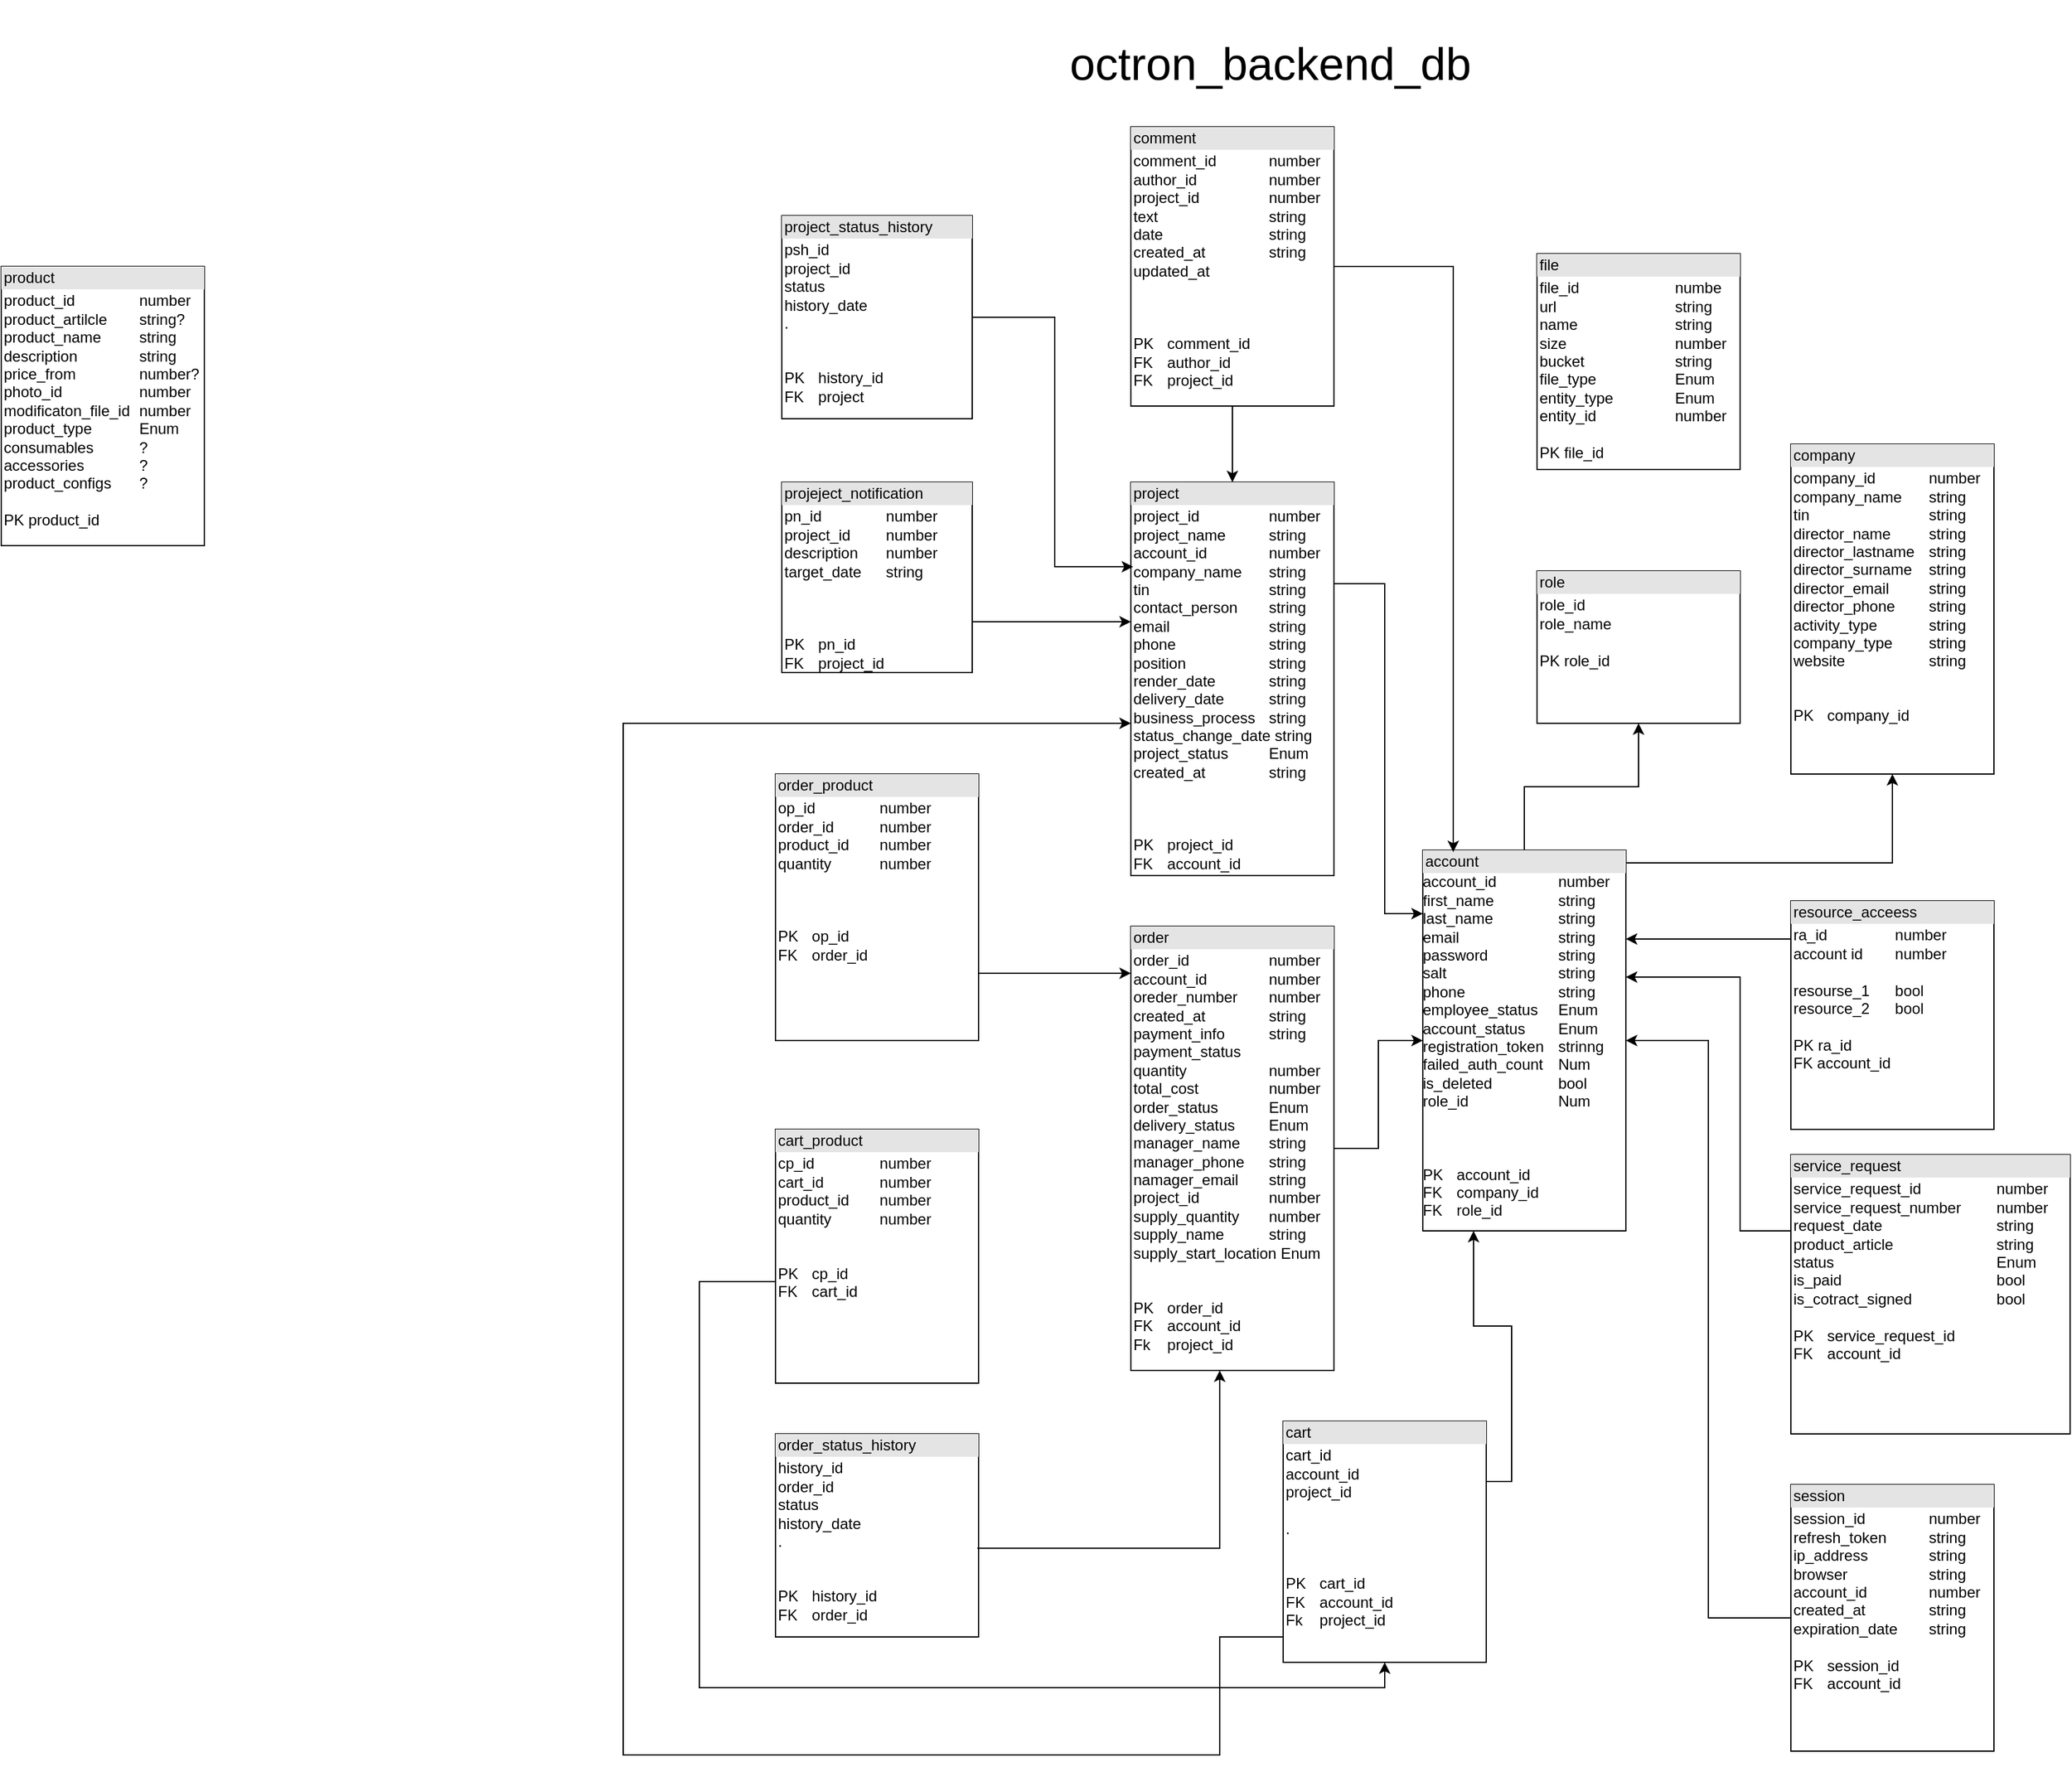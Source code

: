 <mxfile version="24.4.4" type="github">
  <diagram name="Page-1" id="c4acf3e9-155e-7222-9cf6-157b1a14988f">
    <mxGraphModel dx="4733" dy="1530" grid="1" gridSize="10" guides="1" tooltips="1" connect="1" arrows="1" fold="1" page="1" pageScale="1" pageWidth="850" pageHeight="1100" background="none" math="0" shadow="0">
      <root>
        <mxCell id="0" />
        <mxCell id="1" parent="0" />
        <mxCell id="9PMVTdHqtHLO4FlDm-59-1" value="&lt;div style=&quot;box-sizing:border-box;width:100%;background:#e4e4e4;padding:2px;&quot;&gt;account&lt;/div&gt;&lt;div&gt;account_id&lt;span style=&quot;white-space: pre;&quot;&gt;&#x9;&lt;/span&gt;&lt;span style=&quot;white-space: pre;&quot;&gt;&#x9;&lt;/span&gt;number&lt;/div&gt;&lt;div&gt;first_name&lt;span style=&quot;white-space: pre;&quot;&gt;&#x9;&lt;/span&gt;&lt;span style=&quot;white-space: pre;&quot;&gt;&#x9;&lt;/span&gt;string&lt;/div&gt;&lt;div&gt;last_name&lt;span style=&quot;white-space: pre;&quot;&gt;&#x9;&lt;/span&gt;&lt;span style=&quot;white-space: pre;&quot;&gt;&#x9;&lt;/span&gt;string&lt;/div&gt;&lt;div&gt;email&lt;span style=&quot;white-space: pre;&quot;&gt;&#x9;&lt;/span&gt;&lt;span style=&quot;white-space: pre;&quot;&gt;&#x9;&lt;/span&gt;&lt;span style=&quot;white-space: pre;&quot;&gt;&#x9;&lt;/span&gt;string&lt;/div&gt;&lt;div&gt;password&lt;span style=&quot;white-space: pre;&quot;&gt;&#x9;&lt;/span&gt;&lt;span style=&quot;white-space: pre;&quot;&gt;&#x9;&lt;/span&gt;&lt;span style=&quot;white-space: pre;&quot;&gt;&#x9;&lt;/span&gt;string&lt;/div&gt;&lt;div&gt;salt&lt;span style=&quot;white-space: pre;&quot;&gt;&#x9;&lt;/span&gt;&lt;span style=&quot;white-space: pre;&quot;&gt;&#x9;&lt;/span&gt;&lt;span style=&quot;white-space: pre;&quot;&gt;&#x9;&lt;/span&gt;&lt;span style=&quot;white-space: pre;&quot;&gt;&#x9;&lt;/span&gt;string&lt;/div&gt;&lt;div&gt;phone&lt;span style=&quot;white-space: pre;&quot;&gt;&#x9;&lt;/span&gt;&lt;span style=&quot;white-space: pre;&quot;&gt;&#x9;&lt;/span&gt;&lt;span style=&quot;white-space: pre;&quot;&gt;&#x9;&lt;/span&gt;string&lt;/div&gt;&lt;div&gt;employee_status&lt;span style=&quot;white-space: pre;&quot;&gt;&#x9;&lt;/span&gt;Enum&lt;/div&gt;&lt;div&gt;account_status&lt;span style=&quot;white-space: pre;&quot;&gt;&#x9;&lt;/span&gt;Enum&lt;/div&gt;&lt;div&gt;registration_token&lt;span style=&quot;white-space: pre;&quot;&gt;&#x9;&lt;/span&gt;strinng&lt;/div&gt;&lt;div&gt;failed_auth_count&lt;span style=&quot;white-space: pre;&quot;&gt;&#x9;&lt;/span&gt;Num&lt;/div&gt;&lt;div&gt;is_deleted&lt;span style=&quot;white-space: pre;&quot;&gt;&#x9;&lt;/span&gt;&lt;span style=&quot;white-space: pre;&quot;&gt;&#x9;&lt;/span&gt;bool&lt;/div&gt;&lt;div&gt;role_id&lt;span style=&quot;white-space: pre;&quot;&gt;&#x9;&lt;/span&gt;&lt;span style=&quot;white-space: pre;&quot;&gt;&#x9;&lt;/span&gt;&lt;span style=&quot;white-space: pre;&quot;&gt;&#x9;&lt;/span&gt;Num&lt;/div&gt;&lt;div&gt;&lt;br&gt;&lt;/div&gt;&lt;div&gt;&lt;br&gt;&lt;/div&gt;&lt;div&gt;&lt;br&gt;&lt;/div&gt;PK&lt;span style=&quot;white-space: pre;&quot;&gt;&#x9;&lt;/span&gt;account_id&lt;div&gt;FK&lt;span style=&quot;white-space: pre;&quot;&gt;&#x9;&lt;/span&gt;company_id&lt;/div&gt;&lt;div&gt;FK&lt;span style=&quot;white-space: pre;&quot;&gt;&#x9;&lt;/span&gt;role_id&lt;/div&gt;&lt;div&gt;&lt;div&gt;&lt;table style=&quot;width:100%;font-size:1em;&quot; cellpadding=&quot;2&quot; cellspacing=&quot;0&quot;&gt;&lt;tbody&gt;&lt;/tbody&gt;&lt;/table&gt;&lt;/div&gt;&lt;/div&gt;" style="verticalAlign=top;align=left;overflow=fill;html=1;whiteSpace=wrap;" parent="1" vertex="1">
          <mxGeometry x="110" y="860" width="160" height="300" as="geometry" />
        </mxCell>
        <mxCell id="9PMVTdHqtHLO4FlDm-59-3" value="&lt;div style=&quot;box-sizing:border-box;width:100%;background:#e4e4e4;padding:2px;&quot;&gt;company&lt;/div&gt;&lt;table style=&quot;width:100%;font-size:1em;&quot; cellpadding=&quot;2&quot; cellspacing=&quot;0&quot;&gt;&lt;tbody&gt;&lt;tr&gt;&lt;td&gt;&lt;div&gt;company_id&lt;span style=&quot;white-space: pre;&quot;&gt;&#x9;&lt;/span&gt;&lt;span style=&quot;white-space: pre;&quot;&gt;&#x9;&lt;/span&gt;number&lt;/div&gt;&lt;div&gt;company_name&lt;span style=&quot;white-space: pre;&quot;&gt;&#x9;&lt;/span&gt;string&lt;/div&gt;&lt;div&gt;tin&lt;span style=&quot;white-space: pre;&quot;&gt;&#x9;&lt;/span&gt;&lt;span style=&quot;white-space: pre;&quot;&gt;&#x9;&lt;/span&gt;&lt;span style=&quot;white-space: pre;&quot;&gt;&#x9;&lt;/span&gt;&lt;span style=&quot;white-space: pre;&quot;&gt;&#x9;&lt;/span&gt;string&lt;/div&gt;&lt;div&gt;director_name&lt;span style=&quot;white-space: pre;&quot;&gt;&#x9;&lt;/span&gt;&lt;span style=&quot;white-space: pre;&quot;&gt;&#x9;&lt;/span&gt;string&lt;/div&gt;&lt;div&gt;director_lastname&lt;span style=&quot;white-space: pre;&quot;&gt;&#x9;&lt;/span&gt;string&lt;/div&gt;&lt;div&gt;director_surname&lt;span style=&quot;white-space: pre;&quot;&gt;&#x9;&lt;/span&gt;string&lt;/div&gt;&lt;div&gt;director_email&lt;span style=&quot;white-space: pre;&quot;&gt;&#x9;&lt;/span&gt;&lt;span style=&quot;white-space: pre;&quot;&gt;&#x9;&lt;/span&gt;string&lt;/div&gt;&lt;div&gt;director_phone&lt;span style=&quot;white-space: pre;&quot;&gt;&#x9;&lt;/span&gt;string&lt;/div&gt;&lt;div&gt;activity_type&lt;span style=&quot;white-space: pre;&quot;&gt;&#x9;&lt;/span&gt;&lt;span style=&quot;white-space: pre;&quot;&gt;&#x9;&lt;/span&gt;string&lt;/div&gt;&lt;div&gt;company_type&lt;span style=&quot;white-space: pre;&quot;&gt;&#x9;&lt;/span&gt;&lt;span style=&quot;white-space: pre;&quot;&gt;&#x9;&lt;/span&gt;string&lt;/div&gt;&lt;div&gt;website&lt;span style=&quot;white-space: pre;&quot;&gt;&#x9;&lt;/span&gt;&lt;span style=&quot;white-space: pre;&quot;&gt;&#x9;&lt;/span&gt;&lt;span style=&quot;white-space: pre;&quot;&gt;&#x9;&lt;/span&gt;string&lt;/div&gt;&lt;div&gt;&lt;br&gt;&lt;/div&gt;&lt;div&gt;&lt;br&gt;&lt;/div&gt;PK&lt;span style=&quot;white-space: pre;&quot;&gt;&#x9;&lt;/span&gt;company_id&lt;br&gt;&lt;br&gt;&lt;/td&gt;&lt;td&gt;&lt;/td&gt;&lt;/tr&gt;&lt;tr&gt;&lt;td&gt;&lt;/td&gt;&lt;td&gt;&lt;br&gt;&lt;/td&gt;&lt;/tr&gt;&lt;/tbody&gt;&lt;/table&gt;" style="verticalAlign=top;align=left;overflow=fill;html=1;whiteSpace=wrap;" parent="1" vertex="1">
          <mxGeometry x="400" y="540" width="160" height="260" as="geometry" />
        </mxCell>
        <mxCell id="9PMVTdHqtHLO4FlDm-59-4" value="&lt;div style=&quot;box-sizing:border-box;width:100%;background:#e4e4e4;padding:2px;&quot;&gt;role&lt;/div&gt;&lt;table style=&quot;width:100%;font-size:1em;&quot; cellpadding=&quot;2&quot; cellspacing=&quot;0&quot;&gt;&lt;tbody&gt;&lt;tr&gt;&lt;td&gt;role_id&lt;br&gt;role_name&lt;br&gt;&lt;br&gt;PK role_id&lt;br&gt;&lt;/td&gt;&lt;td&gt;&lt;br&gt;&lt;/td&gt;&lt;/tr&gt;&lt;/tbody&gt;&lt;/table&gt;" style="verticalAlign=top;align=left;overflow=fill;html=1;whiteSpace=wrap;" parent="1" vertex="1">
          <mxGeometry x="200" y="640" width="160" height="120" as="geometry" />
        </mxCell>
        <mxCell id="9PMVTdHqtHLO4FlDm-59-9" style="edgeStyle=orthogonalEdgeStyle;rounded=0;orthogonalLoop=1;jettySize=auto;html=1;" parent="1" source="9PMVTdHqtHLO4FlDm-59-1" target="9PMVTdHqtHLO4FlDm-59-3" edge="1">
          <mxGeometry relative="1" as="geometry">
            <mxPoint x="240" y="730" as="sourcePoint" />
            <mxPoint x="240" y="850" as="targetPoint" />
            <Array as="points">
              <mxPoint x="300" y="870" />
              <mxPoint x="300" y="870" />
            </Array>
          </mxGeometry>
        </mxCell>
        <mxCell id="9PMVTdHqtHLO4FlDm-59-10" style="edgeStyle=orthogonalEdgeStyle;rounded=0;orthogonalLoop=1;jettySize=auto;html=1;" parent="1" source="9PMVTdHqtHLO4FlDm-59-1" target="9PMVTdHqtHLO4FlDm-59-4" edge="1">
          <mxGeometry relative="1" as="geometry">
            <mxPoint x="360" y="690" as="sourcePoint" />
            <mxPoint x="240" y="850" as="targetPoint" />
          </mxGeometry>
        </mxCell>
        <mxCell id="9PMVTdHqtHLO4FlDm-59-13" value="&lt;div style=&quot;box-sizing:border-box;width:100%;background:#e4e4e4;padding:2px;&quot;&gt;order&lt;/div&gt;&lt;table style=&quot;width:100%;font-size:1em;&quot; cellpadding=&quot;2&quot; cellspacing=&quot;0&quot;&gt;&lt;tbody&gt;&lt;tr&gt;&lt;td&gt;order_id&lt;span style=&quot;white-space: pre;&quot;&gt;&#x9;&lt;/span&gt;&lt;span style=&quot;white-space: pre;&quot;&gt;&#x9;&lt;/span&gt;&lt;span style=&quot;white-space: pre;&quot;&gt;&#x9;&lt;/span&gt;number&lt;br&gt;account_id&lt;span style=&quot;white-space: pre;&quot;&gt;&#x9;&lt;/span&gt;&lt;span style=&quot;white-space: pre;&quot;&gt;&#x9;&lt;/span&gt;number&lt;br&gt;oreder_number&lt;span style=&quot;white-space: pre;&quot;&gt;&#x9;&lt;/span&gt;number&lt;br&gt;created_at&lt;span style=&quot;white-space: pre;&quot;&gt;&#x9;&lt;/span&gt;&lt;span style=&quot;white-space: pre;&quot;&gt;&#x9;&lt;/span&gt;string&lt;br&gt;payment_info&lt;span style=&quot;white-space: pre;&quot;&gt;&#x9;&lt;/span&gt;&lt;span style=&quot;white-space: pre;&quot;&gt;&#x9;&lt;/span&gt;string&lt;br&gt;payment_status&lt;br&gt;quantity&lt;span style=&quot;white-space: pre;&quot;&gt;&#x9;&lt;/span&gt;&lt;span style=&quot;white-space: pre;&quot;&gt;&#x9;&lt;/span&gt;&lt;span style=&quot;white-space: pre;&quot;&gt;&#x9;&lt;/span&gt;number&lt;br&gt;total_cost&lt;span style=&quot;white-space: pre;&quot;&gt;&#x9;&lt;/span&gt;&lt;span style=&quot;white-space: pre;&quot;&gt;&#x9;&lt;/span&gt;&lt;span style=&quot;white-space: pre;&quot;&gt;&#x9;&lt;/span&gt;number&lt;br&gt;order_status&lt;span style=&quot;white-space: pre;&quot;&gt;&#x9;&lt;/span&gt;&lt;span style=&quot;white-space: pre;&quot;&gt;&#x9;&lt;/span&gt;Enum&lt;br&gt;delivery_status&lt;span style=&quot;white-space: pre;&quot;&gt;&#x9;&lt;/span&gt;Enum&lt;br&gt;manager_name&lt;span style=&quot;white-space: pre;&quot;&gt;&#x9;&lt;/span&gt;string&lt;br&gt;manager_phone&lt;span style=&quot;white-space: pre;&quot;&gt;&#x9;&lt;/span&gt;string&lt;br&gt;namager_email&lt;span style=&quot;white-space: pre;&quot;&gt;&#x9;&lt;/span&gt;string&lt;br&gt;project_id&lt;span style=&quot;white-space: pre;&quot;&gt;&#x9;&lt;span style=&quot;white-space: pre;&quot;&gt;&#x9;&lt;/span&gt;&lt;/span&gt;number&lt;br&gt;supply_quantity&lt;span style=&quot;white-space: pre;&quot;&gt;&#x9;&lt;/span&gt;number&lt;br&gt;supply_name&lt;span style=&quot;white-space: pre;&quot;&gt;&#x9;&lt;/span&gt;&lt;span style=&quot;white-space: pre;&quot;&gt;&#x9;&lt;/span&gt;string&lt;br&gt;supply_start_location Enum&lt;br&gt;&lt;br&gt;&lt;br&gt;PK&lt;span style=&quot;white-space: pre;&quot;&gt;&#x9;&lt;/span&gt;order_id&lt;br&gt;FK&lt;span style=&quot;white-space: pre;&quot;&gt;&#x9;&lt;/span&gt;account_id&lt;br&gt;Fk&lt;span style=&quot;white-space: pre;&quot;&gt;&#x9;&lt;/span&gt;project_id&lt;br&gt;&lt;/td&gt;&lt;td&gt;&lt;br&gt;&lt;/td&gt;&lt;/tr&gt;&lt;/tbody&gt;&lt;/table&gt;" style="verticalAlign=top;align=left;overflow=fill;html=1;whiteSpace=wrap;" parent="1" vertex="1">
          <mxGeometry x="-120" y="920" width="160" height="350" as="geometry" />
        </mxCell>
        <mxCell id="9PMVTdHqtHLO4FlDm-59-14" value="&lt;div style=&quot;box-sizing:border-box;width:100%;background:#e4e4e4;padding:2px;&quot;&gt;order_product&lt;/div&gt;&lt;table style=&quot;width:100%;font-size:1em;&quot; cellpadding=&quot;2&quot; cellspacing=&quot;0&quot;&gt;&lt;tbody&gt;&lt;tr&gt;&lt;td&gt;op_id&lt;span style=&quot;white-space: pre;&quot;&gt;&#x9;&lt;/span&gt;&lt;span style=&quot;white-space: pre;&quot;&gt;&#x9;&lt;/span&gt;number&lt;br&gt;order_id&lt;span style=&quot;white-space: pre;&quot;&gt;&#x9;&lt;/span&gt;&lt;span style=&quot;white-space: pre;&quot;&gt;&#x9;&lt;/span&gt;number&lt;br&gt;product_id&lt;span style=&quot;white-space: pre;&quot;&gt;&#x9;&lt;/span&gt;number&lt;br&gt;quantity&lt;span style=&quot;white-space: pre;&quot;&gt;&#x9;&lt;/span&gt;&lt;span style=&quot;white-space: pre;&quot;&gt;&#x9;&lt;/span&gt;number&lt;br&gt;&lt;br&gt;&lt;br&gt;&lt;br&gt;PK&lt;span style=&quot;white-space: pre;&quot;&gt;&#x9;&lt;/span&gt;op_id&lt;br&gt;FK&lt;span style=&quot;white-space: pre;&quot;&gt;&#x9;&lt;/span&gt;order_id&lt;br&gt;&lt;/td&gt;&lt;td&gt;&lt;br&gt;&lt;/td&gt;&lt;/tr&gt;&lt;/tbody&gt;&lt;/table&gt;" style="verticalAlign=top;align=left;overflow=fill;html=1;whiteSpace=wrap;" parent="1" vertex="1">
          <mxGeometry x="-400" y="800" width="160" height="210" as="geometry" />
        </mxCell>
        <mxCell id="9PMVTdHqtHLO4FlDm-59-15" style="edgeStyle=orthogonalEdgeStyle;rounded=0;orthogonalLoop=1;jettySize=auto;html=1;" parent="1" source="9PMVTdHqtHLO4FlDm-59-13" target="9PMVTdHqtHLO4FlDm-59-1" edge="1">
          <mxGeometry relative="1" as="geometry">
            <mxPoint x="330" y="910" as="sourcePoint" />
            <mxPoint x="450" y="910" as="targetPoint" />
          </mxGeometry>
        </mxCell>
        <mxCell id="9PMVTdHqtHLO4FlDm-59-16" value="&lt;div style=&quot;box-sizing:border-box;width:100%;background:#e4e4e4;padding:2px;&quot;&gt;project&lt;/div&gt;&lt;table style=&quot;width:100%;font-size:1em;&quot; cellpadding=&quot;2&quot; cellspacing=&quot;0&quot;&gt;&lt;tbody&gt;&lt;tr&gt;&lt;td&gt;project_id&lt;span style=&quot;white-space: pre;&quot;&gt;&#x9;&lt;/span&gt;&lt;span style=&quot;white-space: pre;&quot;&gt;&#x9;&lt;/span&gt;number&lt;br&gt;project_name&lt;span style=&quot;white-space: pre;&quot;&gt;&#x9;&lt;/span&gt;&lt;span style=&quot;white-space: pre;&quot;&gt;&#x9;&lt;/span&gt;string&lt;br&gt;account_id&lt;span style=&quot;white-space: pre;&quot;&gt;&#x9;&lt;/span&gt;&lt;span style=&quot;white-space: pre;&quot;&gt;&#x9;&lt;/span&gt;number&lt;br&gt;company_name&lt;span style=&quot;white-space: pre;&quot;&gt;&#x9;&lt;/span&gt;string&lt;br&gt;tin&lt;span style=&quot;white-space: pre;&quot;&gt;&#x9;&lt;/span&gt;&lt;span style=&quot;white-space: pre;&quot;&gt;&#x9;&lt;/span&gt;&lt;span style=&quot;white-space: pre;&quot;&gt;&#x9;&lt;/span&gt;&lt;span style=&quot;white-space: pre;&quot;&gt;&#x9;&lt;/span&gt;string&lt;br&gt;contact_person&lt;span style=&quot;white-space: pre;&quot;&gt;&#x9;&lt;/span&gt;string&lt;br&gt;email&lt;span style=&quot;white-space: pre;&quot;&gt;&#x9;&lt;/span&gt;&lt;span style=&quot;white-space: pre;&quot;&gt;&#x9;&lt;/span&gt;&lt;span style=&quot;white-space: pre;&quot;&gt;&#x9;&lt;/span&gt;string&lt;br&gt;phone&lt;span style=&quot;white-space: pre;&quot;&gt;&#x9;&lt;/span&gt;&lt;span style=&quot;white-space: pre;&quot;&gt;&#x9;&lt;/span&gt;&lt;span style=&quot;white-space: pre;&quot;&gt;&#x9;&lt;/span&gt;string&lt;br&gt;position&lt;span style=&quot;white-space: pre;&quot;&gt;&#x9;&lt;/span&gt;&lt;span style=&quot;white-space: pre;&quot;&gt;&#x9;&lt;/span&gt;&lt;span style=&quot;white-space: pre;&quot;&gt;&#x9;&lt;/span&gt;string&lt;br&gt;render_date&lt;span style=&quot;white-space: pre;&quot;&gt;&#x9;&lt;/span&gt;&lt;span style=&quot;white-space: pre;&quot;&gt;&#x9;&lt;/span&gt;string&lt;br&gt;delivery_date&lt;span style=&quot;white-space: pre;&quot;&gt;&#x9;&lt;/span&gt;&lt;span style=&quot;white-space: pre;&quot;&gt;&#x9;&lt;/span&gt;string&lt;br&gt;business_process&lt;span style=&quot;white-space: pre;&quot;&gt;&#x9;&lt;/span&gt;string&lt;br&gt;status_change_date string&lt;br&gt;project_status&lt;span style=&quot;white-space: pre;&quot;&gt;&#x9;&lt;/span&gt;&lt;span style=&quot;white-space: pre;&quot;&gt;&#x9;&lt;/span&gt;Enum&lt;br&gt;created_at&lt;span style=&quot;white-space: pre;&quot;&gt;&#x9;&lt;/span&gt;&lt;span style=&quot;white-space: pre;&quot;&gt;&#x9;&lt;/span&gt;string&lt;br&gt;&lt;br&gt;&lt;br&gt;&lt;br&gt;PK&lt;span style=&quot;white-space: pre;&quot;&gt;&#x9;&lt;/span&gt;project_id&lt;br&gt;FK&lt;span style=&quot;white-space: pre;&quot;&gt;&#x9;&lt;/span&gt;account_id&lt;/td&gt;&lt;td&gt;&lt;br&gt;&lt;/td&gt;&lt;/tr&gt;&lt;/tbody&gt;&lt;/table&gt;" style="verticalAlign=top;align=left;overflow=fill;html=1;whiteSpace=wrap;" parent="1" vertex="1">
          <mxGeometry x="-120" y="570" width="160" height="310" as="geometry" />
        </mxCell>
        <mxCell id="9PMVTdHqtHLO4FlDm-59-17" style="edgeStyle=orthogonalEdgeStyle;rounded=0;orthogonalLoop=1;jettySize=auto;html=1;" parent="1" source="9PMVTdHqtHLO4FlDm-59-16" target="9PMVTdHqtHLO4FlDm-59-1" edge="1">
          <mxGeometry relative="1" as="geometry">
            <mxPoint x="50" y="1050" as="sourcePoint" />
            <mxPoint x="170" y="910" as="targetPoint" />
            <Array as="points">
              <mxPoint x="80" y="650" />
              <mxPoint x="80" y="910" />
            </Array>
          </mxGeometry>
        </mxCell>
        <mxCell id="9PMVTdHqtHLO4FlDm-59-23" style="edgeStyle=orthogonalEdgeStyle;rounded=0;orthogonalLoop=1;jettySize=auto;html=1;exitX=1;exitY=0.5;exitDx=0;exitDy=0;" parent="1" source="9PMVTdHqtHLO4FlDm-59-14" target="9PMVTdHqtHLO4FlDm-59-13" edge="1">
          <mxGeometry relative="1" as="geometry">
            <mxPoint x="-230" y="930" as="sourcePoint" />
            <mxPoint x="-110" y="820" as="targetPoint" />
            <Array as="points">
              <mxPoint x="-240" y="957" />
            </Array>
          </mxGeometry>
        </mxCell>
        <mxCell id="9PMVTdHqtHLO4FlDm-59-24" value="&lt;div style=&quot;box-sizing:border-box;width:100%;background:#e4e4e4;padding:2px;&quot;&gt;cart&lt;/div&gt;&lt;table style=&quot;width:100%;font-size:1em;&quot; cellpadding=&quot;2&quot; cellspacing=&quot;0&quot;&gt;&lt;tbody&gt;&lt;tr&gt;&lt;td&gt;cart_id&lt;br&gt;account_id&lt;br&gt;project_id&lt;br&gt;&lt;br&gt;.&lt;br&gt;&lt;br&gt;&lt;br&gt;PK&lt;span style=&quot;white-space: pre;&quot;&gt;&#x9;&lt;/span&gt;cart_id&lt;br&gt;FK&lt;span style=&quot;white-space: pre;&quot;&gt;&#x9;&lt;/span&gt;account_id&lt;br&gt;Fk&lt;span style=&quot;white-space: pre;&quot;&gt;&#x9;&lt;/span&gt;project_id&lt;br&gt;&lt;/td&gt;&lt;td&gt;&lt;br&gt;&lt;/td&gt;&lt;/tr&gt;&lt;/tbody&gt;&lt;/table&gt;" style="verticalAlign=top;align=left;overflow=fill;html=1;whiteSpace=wrap;" parent="1" vertex="1">
          <mxGeometry y="1310" width="160" height="190" as="geometry" />
        </mxCell>
        <mxCell id="9PMVTdHqtHLO4FlDm-59-25" style="edgeStyle=orthogonalEdgeStyle;rounded=0;orthogonalLoop=1;jettySize=auto;html=1;exitX=1;exitY=0.25;exitDx=0;exitDy=0;entryX=0.25;entryY=1;entryDx=0;entryDy=0;" parent="1" source="9PMVTdHqtHLO4FlDm-59-24" target="9PMVTdHqtHLO4FlDm-59-1" edge="1">
          <mxGeometry relative="1" as="geometry">
            <mxPoint x="50" y="1050" as="sourcePoint" />
            <mxPoint x="170" y="910" as="targetPoint" />
          </mxGeometry>
        </mxCell>
        <mxCell id="9PMVTdHqtHLO4FlDm-59-26" value="&lt;div style=&quot;box-sizing:border-box;width:100%;background:#e4e4e4;padding:2px;&quot;&gt;cart_product&lt;/div&gt;&lt;table style=&quot;width:100%;font-size:1em;&quot; cellpadding=&quot;2&quot; cellspacing=&quot;0&quot;&gt;&lt;tbody&gt;&lt;tr&gt;&lt;td&gt;cp_id&lt;span style=&quot;white-space: pre;&quot;&gt;&#x9;&lt;/span&gt;&lt;span style=&quot;white-space: pre;&quot;&gt;&#x9;&lt;/span&gt;number&lt;br&gt;cart_id&lt;span style=&quot;white-space: pre;&quot;&gt;&#x9;&lt;/span&gt;&lt;span style=&quot;white-space: pre;&quot;&gt;&#x9;&lt;/span&gt;number&lt;br&gt;product_id&lt;span style=&quot;white-space: pre;&quot;&gt;&#x9;&lt;/span&gt;number&lt;br&gt;quantity&lt;span style=&quot;white-space: pre;&quot;&gt;&#x9;&lt;/span&gt;&lt;span style=&quot;white-space: pre;&quot;&gt;&#x9;&lt;/span&gt;number&lt;br&gt;&lt;br&gt;&lt;br&gt;PK&lt;span style=&quot;white-space: pre;&quot;&gt;&#x9;&lt;/span&gt;cp_id&lt;br&gt;FK&lt;span style=&quot;white-space: pre;&quot;&gt;&#x9;&lt;/span&gt;cart_id&lt;br&gt;&lt;/td&gt;&lt;td&gt;&lt;br&gt;&lt;/td&gt;&lt;/tr&gt;&lt;/tbody&gt;&lt;/table&gt;" style="verticalAlign=top;align=left;overflow=fill;html=1;whiteSpace=wrap;" parent="1" vertex="1">
          <mxGeometry x="-400" y="1080" width="160" height="200" as="geometry" />
        </mxCell>
        <mxCell id="9PMVTdHqtHLO4FlDm-59-32" style="edgeStyle=orthogonalEdgeStyle;rounded=0;orthogonalLoop=1;jettySize=auto;html=1;" parent="1" source="9PMVTdHqtHLO4FlDm-59-26" target="9PMVTdHqtHLO4FlDm-59-24" edge="1">
          <mxGeometry relative="1" as="geometry">
            <mxPoint x="50" y="1210" as="sourcePoint" />
            <mxPoint x="-200" y="1310" as="targetPoint" />
            <Array as="points">
              <mxPoint x="-460" y="1200" />
              <mxPoint x="-460" y="1520" />
            </Array>
          </mxGeometry>
        </mxCell>
        <mxCell id="9PMVTdHqtHLO4FlDm-59-33" value="&lt;div style=&quot;box-sizing:border-box;width:100%;background:#e4e4e4;padding:2px;&quot;&gt;file&lt;/div&gt;&lt;table style=&quot;width:100%;font-size:1em;&quot; cellpadding=&quot;2&quot; cellspacing=&quot;0&quot;&gt;&lt;tbody&gt;&lt;tr&gt;&lt;td&gt;file_id&lt;span style=&quot;white-space: pre;&quot;&gt;&#x9;&lt;/span&gt;&lt;span style=&quot;white-space: pre;&quot;&gt;&#x9;&lt;/span&gt;&lt;span style=&quot;white-space: pre;&quot;&gt;&#x9;&lt;/span&gt;numbe&lt;span style=&quot;white-space: pre;&quot;&gt;&#x9;&lt;/span&gt;&lt;br&gt;url&lt;span style=&quot;white-space: pre;&quot;&gt;&#x9;&lt;/span&gt;&lt;span style=&quot;white-space: pre;&quot;&gt;&#x9;&lt;/span&gt;&lt;span style=&quot;white-space: pre;&quot;&gt;&#x9;&lt;/span&gt;&lt;span style=&quot;white-space: pre;&quot;&gt;&#x9;&lt;/span&gt;string&lt;br&gt;name&lt;span style=&quot;white-space: pre;&quot;&gt;&#x9;&lt;/span&gt;&lt;span style=&quot;white-space: pre;&quot;&gt;&#x9;&lt;/span&gt;&lt;span style=&quot;white-space: pre;&quot;&gt;&#x9;&lt;/span&gt;string&lt;br&gt;size&lt;span style=&quot;white-space: pre;&quot;&gt;&#x9;&lt;/span&gt;&lt;span style=&quot;white-space: pre;&quot;&gt;&#x9;&lt;/span&gt;&lt;span style=&quot;white-space: pre;&quot;&gt;&#x9;&lt;/span&gt;&lt;span style=&quot;white-space: pre;&quot;&gt;&#x9;&lt;/span&gt;number&lt;br&gt;bucket&lt;span style=&quot;white-space: pre;&quot;&gt;&#x9;&lt;/span&gt;&lt;span style=&quot;white-space: pre;&quot;&gt;&#x9;&lt;/span&gt;&lt;span style=&quot;white-space: pre;&quot;&gt;&#x9;&lt;/span&gt;string&lt;br&gt;file_type&lt;span style=&quot;white-space: pre;&quot;&gt;&#x9;&lt;/span&gt;&lt;span style=&quot;white-space: pre;&quot;&gt;&#x9;&lt;/span&gt;&lt;span style=&quot;white-space: pre;&quot;&gt;&#x9;&lt;/span&gt;Enum&lt;br&gt;entity_type&lt;span style=&quot;white-space: pre;&quot;&gt;&#x9;&lt;/span&gt;&lt;span style=&quot;white-space: pre;&quot;&gt;&#x9;&lt;/span&gt;Enum&lt;br&gt;entity_id&lt;span style=&quot;white-space: pre;&quot;&gt;&#x9;&lt;/span&gt;&lt;span style=&quot;white-space: pre;&quot;&gt;&#x9;&lt;/span&gt;&lt;span style=&quot;white-space: pre;&quot;&gt;&#x9;&lt;/span&gt;number&lt;br&gt;&lt;br&gt;PK file_id&lt;br&gt;&lt;/td&gt;&lt;td&gt;&lt;br&gt;&lt;/td&gt;&lt;/tr&gt;&lt;/tbody&gt;&lt;/table&gt;" style="verticalAlign=top;align=left;overflow=fill;html=1;whiteSpace=wrap;" parent="1" vertex="1">
          <mxGeometry x="200" y="390" width="160" height="170" as="geometry" />
        </mxCell>
        <mxCell id="9PMVTdHqtHLO4FlDm-59-36" value="&lt;div style=&quot;box-sizing:border-box;width:100%;background:#e4e4e4;padding:2px;&quot;&gt;service_request&lt;/div&gt;&lt;table style=&quot;width:100%;font-size:1em;&quot; cellpadding=&quot;2&quot; cellspacing=&quot;0&quot;&gt;&lt;tbody&gt;&lt;tr&gt;&lt;td&gt;&lt;div&gt;service_request_id&lt;span style=&quot;white-space: pre;&quot;&gt;&#x9;&lt;/span&gt;&lt;span style=&quot;white-space: pre;&quot;&gt;&#x9;&lt;/span&gt;&lt;span style=&quot;white-space: pre;&quot;&gt;&#x9;&lt;/span&gt;number&lt;/div&gt;&lt;div&gt;service_request_number&lt;span style=&quot;white-space: pre;&quot;&gt;&#x9;&lt;/span&gt;number&lt;/div&gt;&lt;div&gt;request_date&lt;span style=&quot;white-space: pre;&quot;&gt;&#x9;&lt;/span&gt;&lt;span style=&quot;white-space: pre;&quot;&gt;&#x9;&lt;/span&gt;&lt;span style=&quot;white-space: pre;&quot;&gt;&#x9;&lt;/span&gt;&lt;span style=&quot;white-space: pre;&quot;&gt;&#x9;&lt;/span&gt;string&lt;/div&gt;&lt;div&gt;product_article&lt;span style=&quot;white-space: pre;&quot;&gt;&#x9;&lt;/span&gt;&lt;span style=&quot;white-space: pre;&quot;&gt;&#x9;&lt;/span&gt;&lt;span style=&quot;white-space: pre;&quot;&gt;&#x9;&lt;/span&gt;string&lt;/div&gt;&lt;div&gt;status&lt;span style=&quot;white-space: pre;&quot;&gt;&#x9;&lt;/span&gt;&lt;span style=&quot;white-space: pre;&quot;&gt;&#x9;&lt;/span&gt;&lt;span style=&quot;white-space: pre;&quot;&gt;&#x9;&lt;/span&gt;&lt;span style=&quot;white-space: pre;&quot;&gt;&#x9;&lt;/span&gt;&lt;span style=&quot;white-space: pre;&quot;&gt;&#x9;&lt;/span&gt;&lt;span style=&quot;font-size: 1em; background-color: initial;&quot;&gt;Enum&lt;/span&gt;&lt;/div&gt;&lt;div&gt;&lt;span style=&quot;font-size: 1em; background-color: initial;&quot;&gt;is_paid&lt;span style=&quot;white-space: pre;&quot;&gt;&#x9;&lt;/span&gt;&lt;span style=&quot;white-space: pre;&quot;&gt;&#x9;&lt;/span&gt;&lt;span style=&quot;white-space: pre;&quot;&gt;&#x9;&lt;/span&gt;&lt;span style=&quot;white-space: pre;&quot;&gt;&#x9;&lt;/span&gt;&lt;span style=&quot;white-space: pre;&quot;&gt;&#x9;&lt;/span&gt;bool&lt;/span&gt;&lt;/div&gt;&lt;div&gt;&lt;span style=&quot;font-size: 1em; background-color: initial;&quot;&gt;is_cotract_signed&lt;span style=&quot;white-space: pre;&quot;&gt;&#x9;&lt;/span&gt;&lt;span style=&quot;white-space: pre;&quot;&gt;&#x9;&lt;/span&gt;&lt;span style=&quot;white-space: pre;&quot;&gt;&#x9;&lt;/span&gt;bool&lt;/span&gt;&lt;/div&gt;&lt;div&gt;&lt;br&gt;&lt;/div&gt;PK&lt;span style=&quot;white-space: pre;&quot;&gt;&#x9;&lt;/span&gt;service_request_id&lt;br&gt;FK&lt;span style=&quot;white-space: pre;&quot;&gt;&#x9;&lt;/span&gt;account_id&lt;/td&gt;&lt;td&gt;&lt;/td&gt;&lt;/tr&gt;&lt;tr&gt;&lt;td&gt;&lt;/td&gt;&lt;td&gt;&lt;br&gt;&lt;/td&gt;&lt;/tr&gt;&lt;/tbody&gt;&lt;/table&gt;" style="verticalAlign=top;align=left;overflow=fill;html=1;whiteSpace=wrap;" parent="1" vertex="1">
          <mxGeometry x="400" y="1100" width="220" height="220" as="geometry" />
        </mxCell>
        <mxCell id="9PMVTdHqtHLO4FlDm-59-37" style="edgeStyle=orthogonalEdgeStyle;rounded=0;orthogonalLoop=1;jettySize=auto;html=1;" parent="1" source="9PMVTdHqtHLO4FlDm-59-36" target="9PMVTdHqtHLO4FlDm-59-1" edge="1">
          <mxGeometry relative="1" as="geometry">
            <mxPoint x="310" y="950" as="sourcePoint" />
            <mxPoint x="350" y="950" as="targetPoint" />
            <Array as="points">
              <mxPoint x="360" y="1160" />
              <mxPoint x="360" y="960" />
            </Array>
          </mxGeometry>
        </mxCell>
        <mxCell id="UEOv7ikk4bKULRoi2iTf-1" value="&lt;div style=&quot;box-sizing:border-box;width:100%;background:#e4e4e4;padding:2px;&quot;&gt;comment&lt;/div&gt;&lt;table style=&quot;width:100%;font-size:1em;&quot; cellpadding=&quot;2&quot; cellspacing=&quot;0&quot;&gt;&lt;tbody&gt;&lt;tr&gt;&lt;td&gt;comment_id&lt;span style=&quot;white-space: pre;&quot;&gt;&#x9;&lt;/span&gt;&lt;span style=&quot;white-space: pre;&quot;&gt;&#x9;&lt;/span&gt;number&lt;br&gt;author_id&lt;span style=&quot;white-space: pre;&quot;&gt;&#x9;&lt;/span&gt;&lt;span style=&quot;white-space: pre;&quot;&gt;&#x9;&lt;/span&gt;&lt;span style=&quot;white-space: pre;&quot;&gt;&#x9;&lt;/span&gt;number&lt;br&gt;project_id&lt;span style=&quot;white-space: pre;&quot;&gt;&#x9;&lt;/span&gt;&lt;span style=&quot;white-space: pre;&quot;&gt;&#x9;&lt;/span&gt;number&lt;br&gt;text&lt;span style=&quot;white-space: pre;&quot;&gt;&#x9;&lt;/span&gt;&lt;span style=&quot;white-space: pre;&quot;&gt;&#x9;&lt;/span&gt;&lt;span style=&quot;white-space: pre;&quot;&gt;&#x9;&lt;/span&gt;&lt;span style=&quot;white-space: pre;&quot;&gt;&#x9;&lt;/span&gt;string&lt;br&gt;date&lt;span style=&quot;white-space: pre;&quot;&gt;&#x9;&lt;/span&gt;&lt;span style=&quot;white-space: pre;&quot;&gt;&#x9;&lt;/span&gt;&lt;span style=&quot;white-space: pre;&quot;&gt;&#x9;&lt;/span&gt;&lt;span style=&quot;white-space: pre;&quot;&gt;&#x9;&lt;/span&gt;string&lt;br&gt;created_at&lt;span style=&quot;white-space: pre;&quot;&gt;&#x9;&lt;/span&gt;&lt;span style=&quot;white-space: pre;&quot;&gt;&#x9;&lt;/span&gt;string&lt;br&gt;updated_at&lt;br&gt;&lt;span style=&quot;white-space: pre;&quot;&gt;&#x9;&lt;/span&gt;&lt;span style=&quot;white-space: pre;&quot;&gt;&#x9;&lt;/span&gt;&lt;br&gt;&lt;br&gt;&lt;br&gt;PK&lt;span style=&quot;white-space: pre;&quot;&gt;&#x9;&lt;/span&gt;comment_id&lt;br&gt;FK&lt;span style=&quot;white-space: pre;&quot;&gt;&#x9;&lt;/span&gt;author_id&lt;br&gt;FK&lt;span style=&quot;white-space: pre;&quot;&gt;&#x9;&lt;/span&gt;project_id&lt;/td&gt;&lt;td&gt;&lt;br&gt;&lt;/td&gt;&lt;/tr&gt;&lt;/tbody&gt;&lt;/table&gt;" style="verticalAlign=top;align=left;overflow=fill;html=1;whiteSpace=wrap;" parent="1" vertex="1">
          <mxGeometry x="-120" y="290" width="160" height="220" as="geometry" />
        </mxCell>
        <mxCell id="UEOv7ikk4bKULRoi2iTf-2" value="" style="endArrow=classic;html=1;rounded=0;" parent="1" source="UEOv7ikk4bKULRoi2iTf-1" target="9PMVTdHqtHLO4FlDm-59-16" edge="1">
          <mxGeometry width="50" height="50" relative="1" as="geometry">
            <mxPoint x="70" y="480" as="sourcePoint" />
            <mxPoint x="120" y="430" as="targetPoint" />
          </mxGeometry>
        </mxCell>
        <mxCell id="UEOv7ikk4bKULRoi2iTf-3" value="" style="endArrow=classic;html=1;rounded=0;entryX=0.148;entryY=0.005;entryDx=0;entryDy=0;entryPerimeter=0;edgeStyle=elbowEdgeStyle;" parent="1" source="UEOv7ikk4bKULRoi2iTf-1" target="9PMVTdHqtHLO4FlDm-59-1" edge="1">
          <mxGeometry width="50" height="50" relative="1" as="geometry">
            <mxPoint x="70" y="480" as="sourcePoint" />
            <mxPoint x="120" y="430" as="targetPoint" />
            <Array as="points">
              <mxPoint x="134" y="620" />
            </Array>
          </mxGeometry>
        </mxCell>
        <mxCell id="UEOv7ikk4bKULRoi2iTf-13" value="&lt;div style=&quot;box-sizing:border-box;width:100%;background:#e4e4e4;padding:2px;&quot;&gt;order_status_history&lt;/div&gt;&lt;table style=&quot;width:100%;font-size:1em;&quot; cellpadding=&quot;2&quot; cellspacing=&quot;0&quot;&gt;&lt;tbody&gt;&lt;tr&gt;&lt;td&gt;history_id&lt;br&gt;order_id&lt;br&gt;status&lt;br&gt;history_date&lt;br&gt;.&lt;br&gt;&lt;br&gt;&lt;br&gt;PK&lt;span style=&quot;white-space: pre;&quot;&gt;&#x9;&lt;/span&gt;history_id&lt;br&gt;FK&lt;span style=&quot;white-space: pre;&quot;&gt;&#x9;&lt;/span&gt;order_id&lt;/td&gt;&lt;td&gt;&lt;br&gt;&lt;/td&gt;&lt;/tr&gt;&lt;/tbody&gt;&lt;/table&gt;" style="verticalAlign=top;align=left;overflow=fill;html=1;whiteSpace=wrap;" parent="1" vertex="1">
          <mxGeometry x="-400" y="1320" width="160" height="160" as="geometry" />
        </mxCell>
        <mxCell id="UEOv7ikk4bKULRoi2iTf-14" value="" style="endArrow=classic;html=1;rounded=0;exitX=0.994;exitY=0.563;exitDx=0;exitDy=0;exitPerimeter=0;edgeStyle=elbowEdgeStyle;" parent="1" source="UEOv7ikk4bKULRoi2iTf-13" target="9PMVTdHqtHLO4FlDm-59-13" edge="1">
          <mxGeometry width="50" height="50" relative="1" as="geometry">
            <mxPoint x="40" y="1150" as="sourcePoint" />
            <mxPoint x="90" y="1100" as="targetPoint" />
            <Array as="points">
              <mxPoint x="-50" y="1310" />
            </Array>
          </mxGeometry>
        </mxCell>
        <mxCell id="UEOv7ikk4bKULRoi2iTf-15" value="" style="endArrow=classic;html=1;rounded=0;edgeStyle=orthogonalEdgeStyle;" parent="1" source="9PMVTdHqtHLO4FlDm-59-24" target="9PMVTdHqtHLO4FlDm-59-16" edge="1">
          <mxGeometry width="50" height="50" relative="1" as="geometry">
            <mxPoint y="1420" as="sourcePoint" />
            <mxPoint x="50" y="1370" as="targetPoint" />
            <Array as="points">
              <mxPoint x="-50" y="1480" />
              <mxPoint x="-50" y="1573" />
              <mxPoint x="-520" y="1573" />
              <mxPoint x="-520" y="760" />
            </Array>
          </mxGeometry>
        </mxCell>
        <mxCell id="lM-SGO_pC843hKuyRR-S-1" value="&lt;div style=&quot;box-sizing:border-box;width:100%;background:#e4e4e4;padding:2px;&quot;&gt;product&lt;/div&gt;&lt;table style=&quot;width:100%;font-size:1em;&quot; cellpadding=&quot;2&quot; cellspacing=&quot;0&quot;&gt;&lt;tbody&gt;&lt;tr&gt;&lt;td&gt;product_id&lt;span style=&quot;white-space: pre;&quot;&gt;&#x9;&lt;/span&gt;&lt;span style=&quot;white-space: pre;&quot;&gt;&#x9;&lt;/span&gt;number&lt;br&gt;product_artilcle&lt;span style=&quot;white-space: pre;&quot;&gt;&#x9;&lt;/span&gt;string?&lt;br&gt;product_name&lt;span style=&quot;white-space: pre;&quot;&gt;&#x9;&lt;/span&gt;&lt;span style=&quot;white-space: pre;&quot;&gt;&#x9;&lt;/span&gt;string&lt;br&gt;description&lt;span style=&quot;white-space: pre;&quot;&gt;&#x9;&lt;/span&gt;&lt;span style=&quot;white-space: pre;&quot;&gt;&#x9;&lt;/span&gt;string&lt;br&gt;price_from&lt;span style=&quot;white-space: pre;&quot;&gt;&#x9;&lt;/span&gt;&lt;span style=&quot;white-space: pre;&quot;&gt;&#x9;&lt;/span&gt;number?&lt;br&gt;photo_id&lt;span style=&quot;white-space: pre;&quot;&gt;&#x9;&lt;/span&gt;&lt;span style=&quot;white-space: pre;&quot;&gt;&#x9;&lt;/span&gt;&lt;span style=&quot;white-space: pre;&quot;&gt;&#x9;&lt;/span&gt;number&lt;br&gt;modificaton_file_id&lt;span style=&quot;white-space: pre;&quot;&gt;&#x9;&lt;/span&gt;number&lt;br&gt;product_type&lt;span style=&quot;white-space: pre;&quot;&gt;&#x9;&lt;/span&gt;&lt;span style=&quot;white-space: pre;&quot;&gt;&#x9;&lt;/span&gt;Enum&lt;br&gt;consumables&lt;span style=&quot;white-space: pre;&quot;&gt;&#x9;&lt;span style=&quot;white-space: pre;&quot;&gt;&#x9;&lt;/span&gt;?&lt;br&gt;accessories&lt;span style=&quot;white-space: pre;&quot;&gt;&#x9;&lt;/span&gt;&lt;span style=&quot;white-space: pre;&quot;&gt;&#x9;&lt;/span&gt;?&lt;br&gt;&lt;/span&gt;product_configs&lt;span style=&quot;white-space: pre;&quot;&gt;&#x9;&lt;/span&gt;?&lt;span style=&quot;white-space: pre;&quot;&gt;&lt;br&gt;&lt;/span&gt;&lt;span style=&quot;white-space: pre;&quot;&gt;&#x9;&lt;/span&gt;&lt;span style=&quot;white-space: pre;&quot;&gt;&#x9;&lt;/span&gt;&lt;span style=&quot;white-space: pre;&quot;&gt;&#x9;&lt;/span&gt;&lt;br&gt;PK product_id&lt;/td&gt;&lt;td&gt;&lt;br&gt;&lt;/td&gt;&lt;/tr&gt;&lt;/tbody&gt;&lt;/table&gt;" style="verticalAlign=top;align=left;overflow=fill;html=1;whiteSpace=wrap;" vertex="1" parent="1">
          <mxGeometry x="-1010" y="400" width="160" height="220" as="geometry" />
        </mxCell>
        <mxCell id="lM-SGO_pC843hKuyRR-S-7" value="&lt;span style=&quot;font-size: 36px;&quot;&gt;octron_backend_db&lt;/span&gt;" style="text;html=1;align=center;verticalAlign=middle;whiteSpace=wrap;rounded=0;" vertex="1" parent="1">
          <mxGeometry x="-280" y="190" width="540" height="100" as="geometry" />
        </mxCell>
        <mxCell id="lM-SGO_pC843hKuyRR-S-10" value="&lt;div style=&quot;box-sizing:border-box;width:100%;background:#e4e4e4;padding:2px;&quot;&gt;session&lt;/div&gt;&lt;table style=&quot;width:100%;font-size:1em;&quot; cellpadding=&quot;2&quot; cellspacing=&quot;0&quot;&gt;&lt;tbody&gt;&lt;tr&gt;&lt;td&gt;&lt;div&gt;session_id&lt;span style=&quot;white-space: pre;&quot;&gt;&#x9;&lt;/span&gt;&lt;span style=&quot;white-space: pre;&quot;&gt;&#x9;&lt;/span&gt;number&lt;/div&gt;&lt;div&gt;refresh_token&lt;span style=&quot;white-space: pre;&quot;&gt;&#x9;&lt;/span&gt;&lt;span style=&quot;white-space: pre;&quot;&gt;&#x9;&lt;/span&gt;string&lt;/div&gt;&lt;div&gt;ip_address&lt;span style=&quot;white-space: pre;&quot;&gt;&#x9;&lt;/span&gt;&lt;span style=&quot;white-space: pre;&quot;&gt;&#x9;&lt;/span&gt;string&lt;/div&gt;&lt;div&gt;browser&lt;span style=&quot;white-space: pre;&quot;&gt;&#x9;&lt;/span&gt;&lt;span style=&quot;white-space: pre;&quot;&gt;&#x9;&lt;/span&gt;&lt;span style=&quot;white-space: pre;&quot;&gt;&#x9;&lt;/span&gt;string&lt;span style=&quot;white-space: pre;&quot;&gt;&#x9;&lt;/span&gt;&lt;/div&gt;&lt;div&gt;account_id&lt;span style=&quot;white-space: pre;&quot;&gt;&#x9;&lt;/span&gt;&lt;span style=&quot;white-space: pre;&quot;&gt;&#x9;&lt;/span&gt;number&lt;/div&gt;&lt;div&gt;created_at&lt;span style=&quot;white-space: pre;&quot;&gt;&#x9;&lt;/span&gt;&lt;span style=&quot;white-space: pre;&quot;&gt;&#x9;&lt;/span&gt;string&lt;/div&gt;&lt;div&gt;expiration_date&lt;span style=&quot;white-space: pre;&quot;&gt;&#x9;&lt;/span&gt;string&lt;/div&gt;&lt;div&gt;&lt;br&gt;&lt;/div&gt;PK&lt;span style=&quot;white-space: pre;&quot;&gt;&#x9;&lt;/span&gt;session_id&lt;br&gt;FK&lt;span style=&quot;white-space: pre;&quot;&gt;&#x9;&lt;/span&gt;account_id&lt;/td&gt;&lt;td&gt;&lt;/td&gt;&lt;/tr&gt;&lt;tr&gt;&lt;td&gt;&lt;/td&gt;&lt;td&gt;&lt;br&gt;&lt;/td&gt;&lt;/tr&gt;&lt;/tbody&gt;&lt;/table&gt;" style="verticalAlign=top;align=left;overflow=fill;html=1;whiteSpace=wrap;" vertex="1" parent="1">
          <mxGeometry x="400" y="1360" width="160" height="210" as="geometry" />
        </mxCell>
        <mxCell id="lM-SGO_pC843hKuyRR-S-11" value="" style="endArrow=classic;html=1;rounded=0;edgeStyle=elbowEdgeStyle;" edge="1" parent="1" source="lM-SGO_pC843hKuyRR-S-10" target="9PMVTdHqtHLO4FlDm-59-1">
          <mxGeometry width="50" height="50" relative="1" as="geometry">
            <mxPoint x="310" y="1360" as="sourcePoint" />
            <mxPoint x="360" y="1310" as="targetPoint" />
          </mxGeometry>
        </mxCell>
        <mxCell id="lM-SGO_pC843hKuyRR-S-12" value="&lt;div style=&quot;box-sizing:border-box;width:100%;background:#e4e4e4;padding:2px;&quot;&gt;projeject_notification&lt;/div&gt;&lt;table style=&quot;width:100%;font-size:1em;&quot; cellpadding=&quot;2&quot; cellspacing=&quot;0&quot;&gt;&lt;tbody&gt;&lt;tr&gt;&lt;td&gt;pn_id&lt;span style=&quot;white-space: pre;&quot;&gt;&#x9;&lt;/span&gt;&lt;span style=&quot;white-space: pre;&quot;&gt;&#x9;&lt;/span&gt;number&lt;br&gt;project_id&lt;span style=&quot;white-space: pre;&quot;&gt;&#x9;&lt;/span&gt;number&lt;br&gt;description&lt;span style=&quot;white-space: pre;&quot;&gt;&#x9;&lt;/span&gt;number&lt;br&gt;target_date&lt;span style=&quot;white-space: pre;&quot;&gt;&#x9;&lt;/span&gt;string&lt;br&gt;&lt;br&gt;&lt;br&gt;&lt;br&gt;PK&lt;span style=&quot;white-space: pre;&quot;&gt;&#x9;&lt;/span&gt;pn_id&lt;br&gt;FK&lt;span style=&quot;white-space: pre;&quot;&gt;&#x9;&lt;/span&gt;project_id&lt;br&gt;&lt;/td&gt;&lt;td&gt;&lt;br&gt;&lt;/td&gt;&lt;/tr&gt;&lt;/tbody&gt;&lt;/table&gt;" style="verticalAlign=top;align=left;overflow=fill;html=1;whiteSpace=wrap;" vertex="1" parent="1">
          <mxGeometry x="-395" y="570" width="150" height="150" as="geometry" />
        </mxCell>
        <mxCell id="lM-SGO_pC843hKuyRR-S-13" value="" style="endArrow=classic;html=1;rounded=0;edgeStyle=elbowEdgeStyle;" edge="1" parent="1" source="lM-SGO_pC843hKuyRR-S-12" target="9PMVTdHqtHLO4FlDm-59-16">
          <mxGeometry width="50" height="50" relative="1" as="geometry">
            <mxPoint x="-70" y="910" as="sourcePoint" />
            <mxPoint x="-20" y="860" as="targetPoint" />
            <Array as="points">
              <mxPoint x="-180" y="680" />
            </Array>
          </mxGeometry>
        </mxCell>
        <mxCell id="lM-SGO_pC843hKuyRR-S-14" value="&lt;div style=&quot;box-sizing:border-box;width:100%;background:#e4e4e4;padding:2px;&quot;&gt;project_status_history&lt;/div&gt;&lt;table style=&quot;width:100%;font-size:1em;&quot; cellpadding=&quot;2&quot; cellspacing=&quot;0&quot;&gt;&lt;tbody&gt;&lt;tr&gt;&lt;td&gt;psh_id&lt;br&gt;project_id&lt;br&gt;status&lt;br&gt;history_date&lt;br&gt;.&lt;br&gt;&lt;br&gt;&lt;br&gt;PK&lt;span style=&quot;white-space: pre;&quot;&gt;&#x9;&lt;/span&gt;history_id&lt;br&gt;FK&lt;span style=&quot;white-space: pre;&quot;&gt;&#x9;&lt;/span&gt;project&lt;/td&gt;&lt;td&gt;&lt;br&gt;&lt;/td&gt;&lt;/tr&gt;&lt;/tbody&gt;&lt;/table&gt;" style="verticalAlign=top;align=left;overflow=fill;html=1;whiteSpace=wrap;" vertex="1" parent="1">
          <mxGeometry x="-395" y="360" width="150" height="160" as="geometry" />
        </mxCell>
        <mxCell id="lM-SGO_pC843hKuyRR-S-15" value="" style="endArrow=classic;html=1;rounded=0;edgeStyle=elbowEdgeStyle;entryX=0.011;entryY=0.215;entryDx=0;entryDy=0;entryPerimeter=0;" edge="1" parent="1" source="lM-SGO_pC843hKuyRR-S-14" target="9PMVTdHqtHLO4FlDm-59-16">
          <mxGeometry width="50" height="50" relative="1" as="geometry">
            <mxPoint x="-210" y="520" as="sourcePoint" />
            <mxPoint x="-160" y="470" as="targetPoint" />
            <Array as="points">
              <mxPoint x="-180" y="540" />
            </Array>
          </mxGeometry>
        </mxCell>
        <mxCell id="lM-SGO_pC843hKuyRR-S-17" value="&lt;div style=&quot;box-sizing:border-box;width:100%;background:#e4e4e4;padding:2px;&quot;&gt;resource_acceess&lt;/div&gt;&lt;table style=&quot;width:100%;font-size:1em;&quot; cellpadding=&quot;2&quot; cellspacing=&quot;0&quot;&gt;&lt;tbody&gt;&lt;tr&gt;&lt;td&gt;ra_id&lt;span style=&quot;white-space: pre;&quot;&gt;&#x9;&lt;/span&gt;&lt;span style=&quot;white-space: pre;&quot;&gt;&#x9;&lt;/span&gt;number&lt;br&gt;account id&lt;span style=&quot;white-space: pre;&quot;&gt;&#x9;&lt;/span&gt;number&lt;br&gt;&lt;br&gt;resourse_1&lt;span style=&quot;white-space: pre;&quot;&gt;&#x9;&lt;/span&gt;bool&lt;br&gt;resource_2&lt;span style=&quot;white-space: pre;&quot;&gt;&#x9;&lt;/span&gt;bool&lt;br&gt;&lt;br&gt;PK ra_id&lt;br&gt;FK account_id&lt;/td&gt;&lt;td&gt;&lt;br&gt;&lt;/td&gt;&lt;/tr&gt;&lt;/tbody&gt;&lt;/table&gt;" style="verticalAlign=top;align=left;overflow=fill;html=1;whiteSpace=wrap;" vertex="1" parent="1">
          <mxGeometry x="400" y="900" width="160" height="180" as="geometry" />
        </mxCell>
        <mxCell id="lM-SGO_pC843hKuyRR-S-18" value="" style="endArrow=classic;html=1;rounded=0;edgeStyle=elbowEdgeStyle;" edge="1" parent="1" source="lM-SGO_pC843hKuyRR-S-17" target="9PMVTdHqtHLO4FlDm-59-1">
          <mxGeometry width="50" height="50" relative="1" as="geometry">
            <mxPoint x="250" y="900" as="sourcePoint" />
            <mxPoint x="300" y="850" as="targetPoint" />
            <Array as="points">
              <mxPoint x="290" y="930" />
            </Array>
          </mxGeometry>
        </mxCell>
      </root>
    </mxGraphModel>
  </diagram>
</mxfile>

